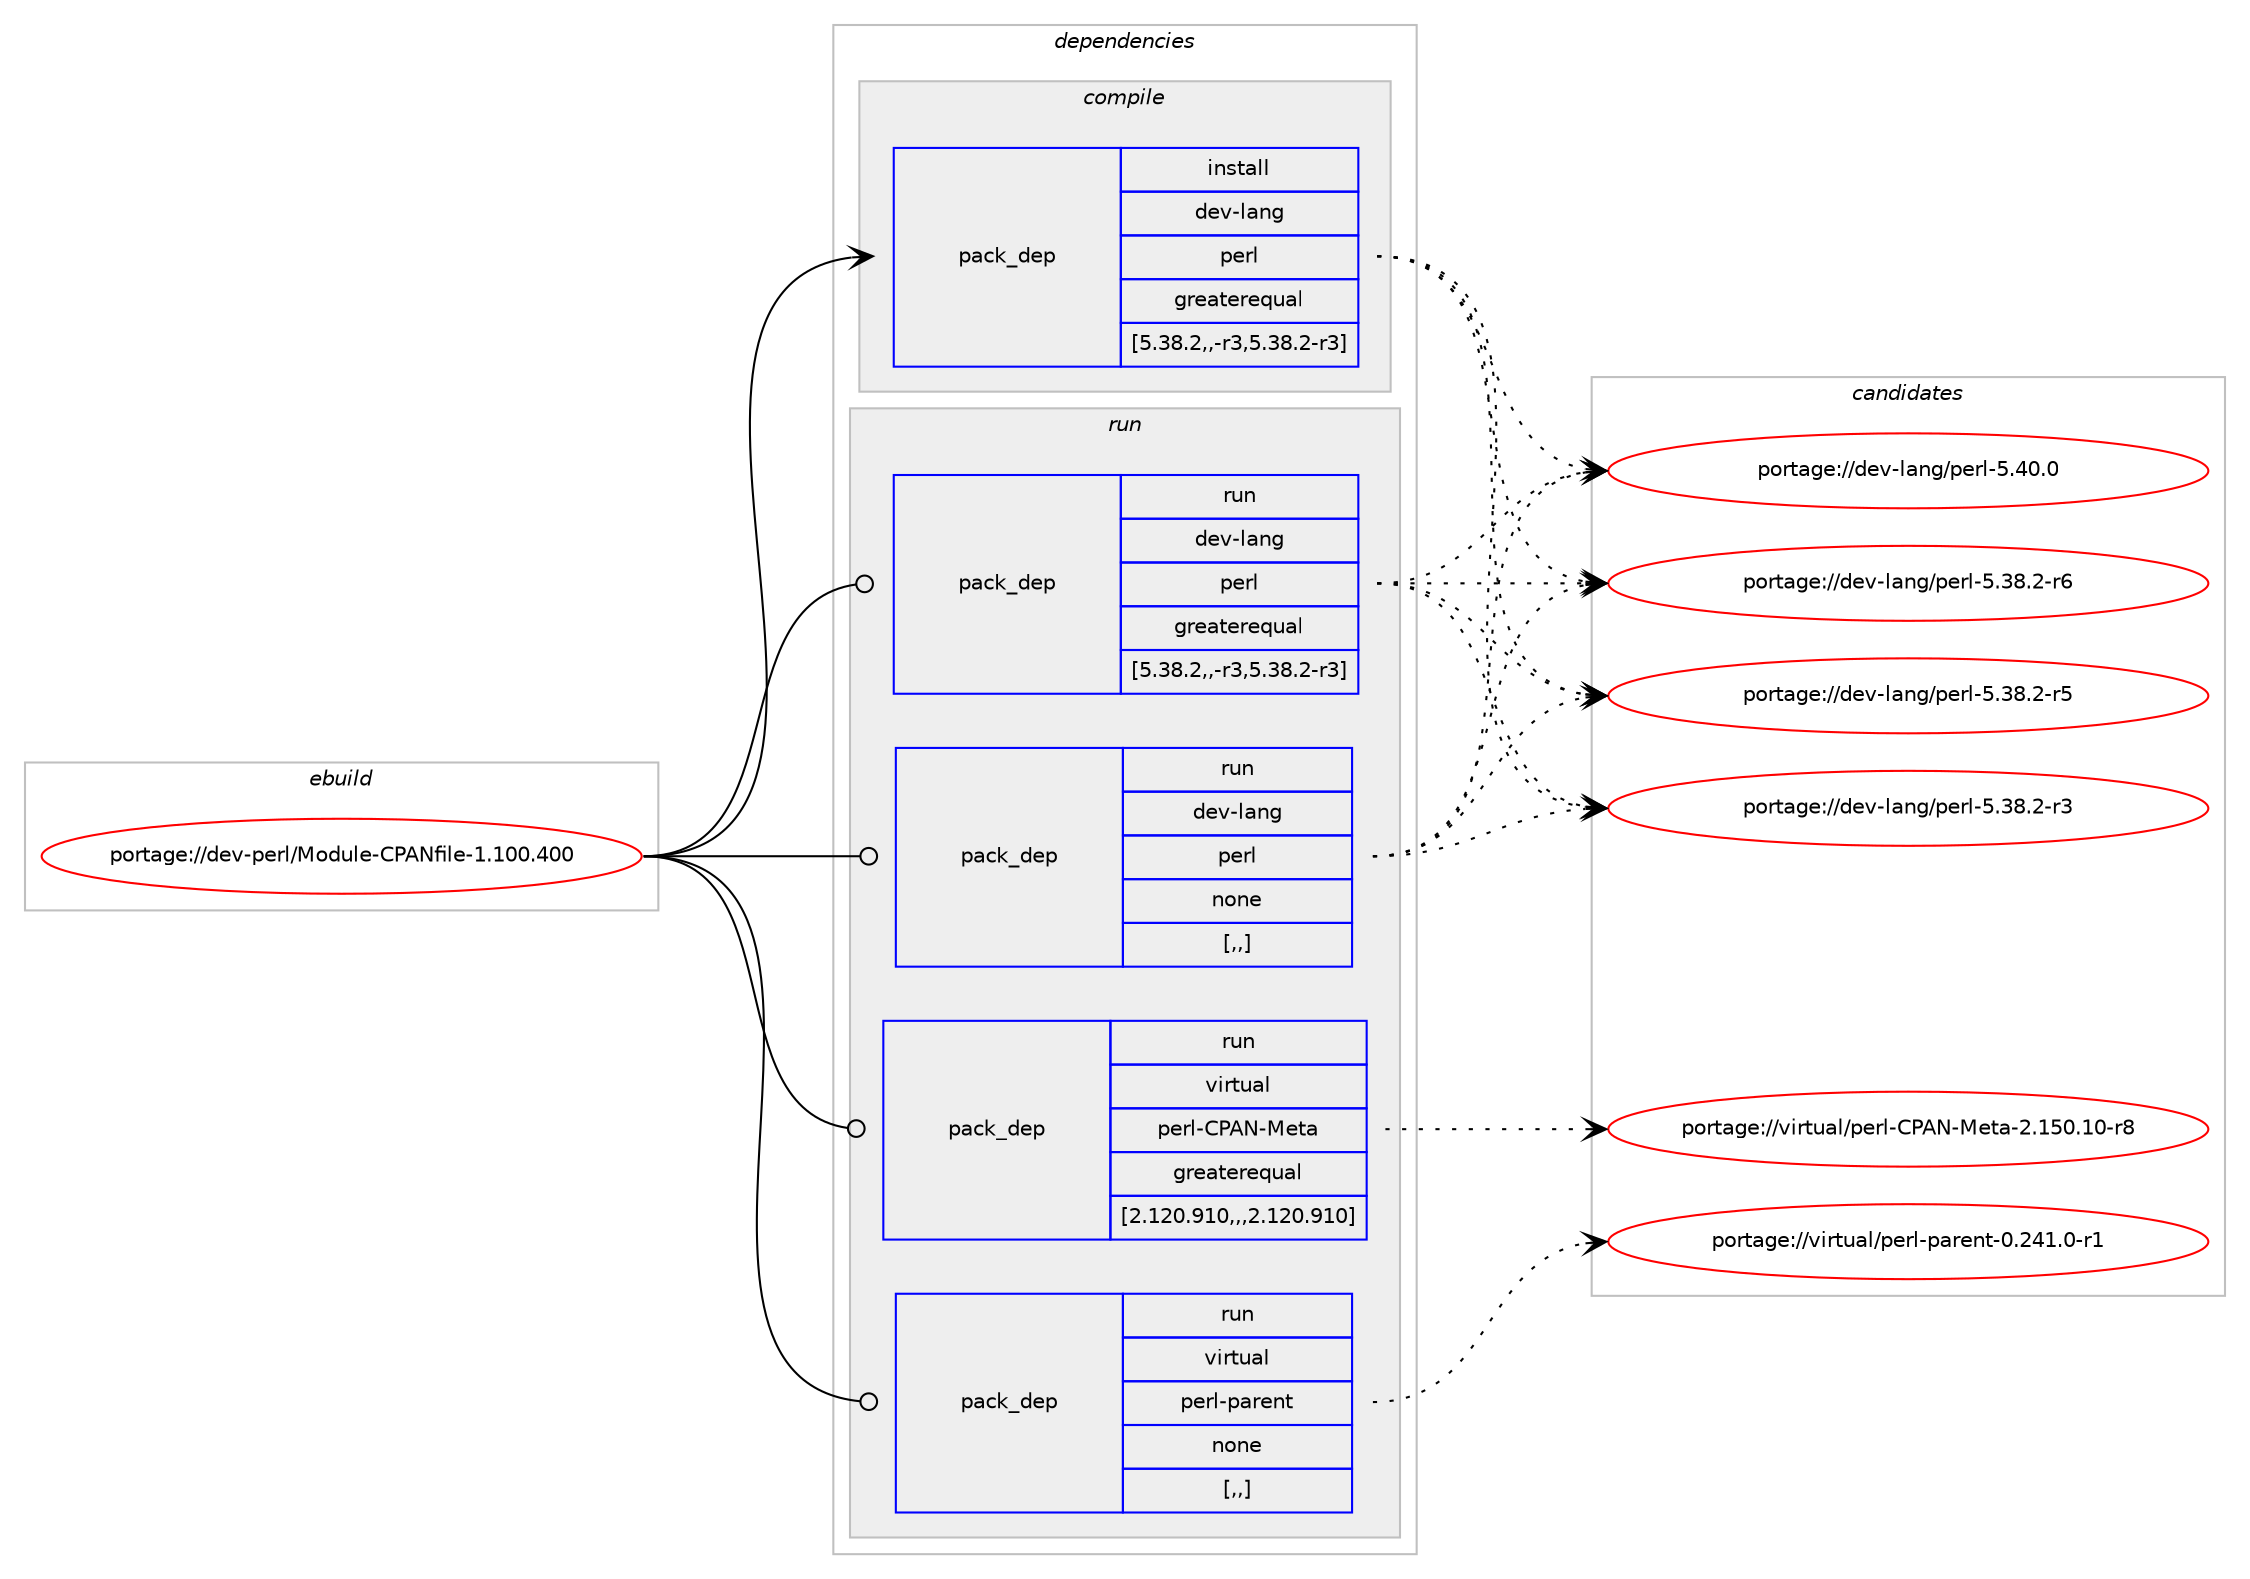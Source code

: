 digraph prolog {

# *************
# Graph options
# *************

newrank=true;
concentrate=true;
compound=true;
graph [rankdir=LR,fontname=Helvetica,fontsize=10,ranksep=1.5];#, ranksep=2.5, nodesep=0.2];
edge  [arrowhead=vee];
node  [fontname=Helvetica,fontsize=10];

# **********
# The ebuild
# **********

subgraph cluster_leftcol {
color=gray;
label=<<i>ebuild</i>>;
id [label="portage://dev-perl/Module-CPANfile-1.100.400", color=red, width=4, href="../dev-perl/Module-CPANfile-1.100.400.svg"];
}

# ****************
# The dependencies
# ****************

subgraph cluster_midcol {
color=gray;
label=<<i>dependencies</i>>;
subgraph cluster_compile {
fillcolor="#eeeeee";
style=filled;
label=<<i>compile</i>>;
subgraph pack102471 {
dependency133667 [label=<<TABLE BORDER="0" CELLBORDER="1" CELLSPACING="0" CELLPADDING="4" WIDTH="220"><TR><TD ROWSPAN="6" CELLPADDING="30">pack_dep</TD></TR><TR><TD WIDTH="110">install</TD></TR><TR><TD>dev-lang</TD></TR><TR><TD>perl</TD></TR><TR><TD>greaterequal</TD></TR><TR><TD>[5.38.2,,-r3,5.38.2-r3]</TD></TR></TABLE>>, shape=none, color=blue];
}
id:e -> dependency133667:w [weight=20,style="solid",arrowhead="vee"];
}
subgraph cluster_compileandrun {
fillcolor="#eeeeee";
style=filled;
label=<<i>compile and run</i>>;
}
subgraph cluster_run {
fillcolor="#eeeeee";
style=filled;
label=<<i>run</i>>;
subgraph pack102472 {
dependency133668 [label=<<TABLE BORDER="0" CELLBORDER="1" CELLSPACING="0" CELLPADDING="4" WIDTH="220"><TR><TD ROWSPAN="6" CELLPADDING="30">pack_dep</TD></TR><TR><TD WIDTH="110">run</TD></TR><TR><TD>dev-lang</TD></TR><TR><TD>perl</TD></TR><TR><TD>greaterequal</TD></TR><TR><TD>[5.38.2,,-r3,5.38.2-r3]</TD></TR></TABLE>>, shape=none, color=blue];
}
id:e -> dependency133668:w [weight=20,style="solid",arrowhead="odot"];
subgraph pack102473 {
dependency133669 [label=<<TABLE BORDER="0" CELLBORDER="1" CELLSPACING="0" CELLPADDING="4" WIDTH="220"><TR><TD ROWSPAN="6" CELLPADDING="30">pack_dep</TD></TR><TR><TD WIDTH="110">run</TD></TR><TR><TD>dev-lang</TD></TR><TR><TD>perl</TD></TR><TR><TD>none</TD></TR><TR><TD>[,,]</TD></TR></TABLE>>, shape=none, color=blue];
}
id:e -> dependency133669:w [weight=20,style="solid",arrowhead="odot"];
subgraph pack102474 {
dependency133670 [label=<<TABLE BORDER="0" CELLBORDER="1" CELLSPACING="0" CELLPADDING="4" WIDTH="220"><TR><TD ROWSPAN="6" CELLPADDING="30">pack_dep</TD></TR><TR><TD WIDTH="110">run</TD></TR><TR><TD>virtual</TD></TR><TR><TD>perl-CPAN-Meta</TD></TR><TR><TD>greaterequal</TD></TR><TR><TD>[2.120.910,,,2.120.910]</TD></TR></TABLE>>, shape=none, color=blue];
}
id:e -> dependency133670:w [weight=20,style="solid",arrowhead="odot"];
subgraph pack102475 {
dependency133671 [label=<<TABLE BORDER="0" CELLBORDER="1" CELLSPACING="0" CELLPADDING="4" WIDTH="220"><TR><TD ROWSPAN="6" CELLPADDING="30">pack_dep</TD></TR><TR><TD WIDTH="110">run</TD></TR><TR><TD>virtual</TD></TR><TR><TD>perl-parent</TD></TR><TR><TD>none</TD></TR><TR><TD>[,,]</TD></TR></TABLE>>, shape=none, color=blue];
}
id:e -> dependency133671:w [weight=20,style="solid",arrowhead="odot"];
}
}

# **************
# The candidates
# **************

subgraph cluster_choices {
rank=same;
color=gray;
label=<<i>candidates</i>>;

subgraph choice102471 {
color=black;
nodesep=1;
choice10010111845108971101034711210111410845534652484648 [label="portage://dev-lang/perl-5.40.0", color=red, width=4,href="../dev-lang/perl-5.40.0.svg"];
choice100101118451089711010347112101114108455346515646504511454 [label="portage://dev-lang/perl-5.38.2-r6", color=red, width=4,href="../dev-lang/perl-5.38.2-r6.svg"];
choice100101118451089711010347112101114108455346515646504511453 [label="portage://dev-lang/perl-5.38.2-r5", color=red, width=4,href="../dev-lang/perl-5.38.2-r5.svg"];
choice100101118451089711010347112101114108455346515646504511451 [label="portage://dev-lang/perl-5.38.2-r3", color=red, width=4,href="../dev-lang/perl-5.38.2-r3.svg"];
dependency133667:e -> choice10010111845108971101034711210111410845534652484648:w [style=dotted,weight="100"];
dependency133667:e -> choice100101118451089711010347112101114108455346515646504511454:w [style=dotted,weight="100"];
dependency133667:e -> choice100101118451089711010347112101114108455346515646504511453:w [style=dotted,weight="100"];
dependency133667:e -> choice100101118451089711010347112101114108455346515646504511451:w [style=dotted,weight="100"];
}
subgraph choice102472 {
color=black;
nodesep=1;
choice10010111845108971101034711210111410845534652484648 [label="portage://dev-lang/perl-5.40.0", color=red, width=4,href="../dev-lang/perl-5.40.0.svg"];
choice100101118451089711010347112101114108455346515646504511454 [label="portage://dev-lang/perl-5.38.2-r6", color=red, width=4,href="../dev-lang/perl-5.38.2-r6.svg"];
choice100101118451089711010347112101114108455346515646504511453 [label="portage://dev-lang/perl-5.38.2-r5", color=red, width=4,href="../dev-lang/perl-5.38.2-r5.svg"];
choice100101118451089711010347112101114108455346515646504511451 [label="portage://dev-lang/perl-5.38.2-r3", color=red, width=4,href="../dev-lang/perl-5.38.2-r3.svg"];
dependency133668:e -> choice10010111845108971101034711210111410845534652484648:w [style=dotted,weight="100"];
dependency133668:e -> choice100101118451089711010347112101114108455346515646504511454:w [style=dotted,weight="100"];
dependency133668:e -> choice100101118451089711010347112101114108455346515646504511453:w [style=dotted,weight="100"];
dependency133668:e -> choice100101118451089711010347112101114108455346515646504511451:w [style=dotted,weight="100"];
}
subgraph choice102473 {
color=black;
nodesep=1;
choice10010111845108971101034711210111410845534652484648 [label="portage://dev-lang/perl-5.40.0", color=red, width=4,href="../dev-lang/perl-5.40.0.svg"];
choice100101118451089711010347112101114108455346515646504511454 [label="portage://dev-lang/perl-5.38.2-r6", color=red, width=4,href="../dev-lang/perl-5.38.2-r6.svg"];
choice100101118451089711010347112101114108455346515646504511453 [label="portage://dev-lang/perl-5.38.2-r5", color=red, width=4,href="../dev-lang/perl-5.38.2-r5.svg"];
choice100101118451089711010347112101114108455346515646504511451 [label="portage://dev-lang/perl-5.38.2-r3", color=red, width=4,href="../dev-lang/perl-5.38.2-r3.svg"];
dependency133669:e -> choice10010111845108971101034711210111410845534652484648:w [style=dotted,weight="100"];
dependency133669:e -> choice100101118451089711010347112101114108455346515646504511454:w [style=dotted,weight="100"];
dependency133669:e -> choice100101118451089711010347112101114108455346515646504511453:w [style=dotted,weight="100"];
dependency133669:e -> choice100101118451089711010347112101114108455346515646504511451:w [style=dotted,weight="100"];
}
subgraph choice102474 {
color=black;
nodesep=1;
choice118105114116117971084711210111410845678065784577101116974550464953484649484511456 [label="portage://virtual/perl-CPAN-Meta-2.150.10-r8", color=red, width=4,href="../virtual/perl-CPAN-Meta-2.150.10-r8.svg"];
dependency133670:e -> choice118105114116117971084711210111410845678065784577101116974550464953484649484511456:w [style=dotted,weight="100"];
}
subgraph choice102475 {
color=black;
nodesep=1;
choice1181051141161179710847112101114108451129711410111011645484650524946484511449 [label="portage://virtual/perl-parent-0.241.0-r1", color=red, width=4,href="../virtual/perl-parent-0.241.0-r1.svg"];
dependency133671:e -> choice1181051141161179710847112101114108451129711410111011645484650524946484511449:w [style=dotted,weight="100"];
}
}

}
